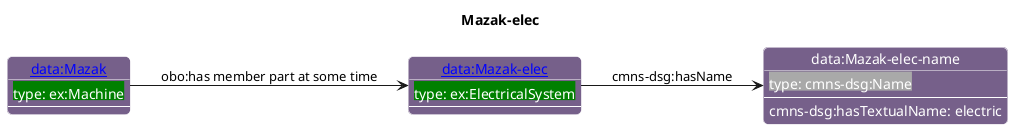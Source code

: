 @startuml
skinparam linetype polyline
left to right direction
title Mazak-elec

skinparam roundCorner 10

skinparam object {
  BackgroundColor 76608A
  fontColor White
  BorderColor White 
  FontName Helvetica   
}

skinparam class{
   BackgroundColor White
   fontColor black
   FontStyle bold
   FontName Helvetica
}

object "[[./Mazak-elec.html data:Mazak-elec]]" as o1 #76608A {
 <back:#Green>type: ex:ElectricalSystem</back> 
---
 }
object "data:Mazak-elec-name" as o2 #76608A {
 <back:#DarkGrey>type: cmns-dsg:Name</back> 
---
 }
object "[[./Mazak.html data:Mazak]]" as o3 #76608A {
 <back:#Green>type: ex:Machine</back> 
---
 }
o1 --> o2 : cmns-dsg:hasName
o2 : cmns-dsg:hasTextualName: electric
o3 --> o1 : obo:has member part at some time
@enduml

